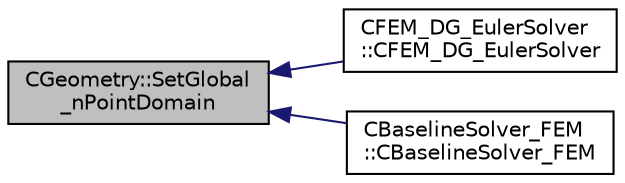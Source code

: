 digraph "CGeometry::SetGlobal_nPointDomain"
{
  edge [fontname="Helvetica",fontsize="10",labelfontname="Helvetica",labelfontsize="10"];
  node [fontname="Helvetica",fontsize="10",shape=record];
  rankdir="LR";
  Node2692 [label="CGeometry::SetGlobal\l_nPointDomain",height=0.2,width=0.4,color="black", fillcolor="grey75", style="filled", fontcolor="black"];
  Node2692 -> Node2693 [dir="back",color="midnightblue",fontsize="10",style="solid",fontname="Helvetica"];
  Node2693 [label="CFEM_DG_EulerSolver\l::CFEM_DG_EulerSolver",height=0.2,width=0.4,color="black", fillcolor="white", style="filled",URL="$class_c_f_e_m___d_g___euler_solver.html#a677fa998b78bd489a3f8bee0d56623dd"];
  Node2692 -> Node2694 [dir="back",color="midnightblue",fontsize="10",style="solid",fontname="Helvetica"];
  Node2694 [label="CBaselineSolver_FEM\l::CBaselineSolver_FEM",height=0.2,width=0.4,color="black", fillcolor="white", style="filled",URL="$class_c_baseline_solver___f_e_m.html#a555c5501fce1dfa608bba1e8f77232d1"];
}
